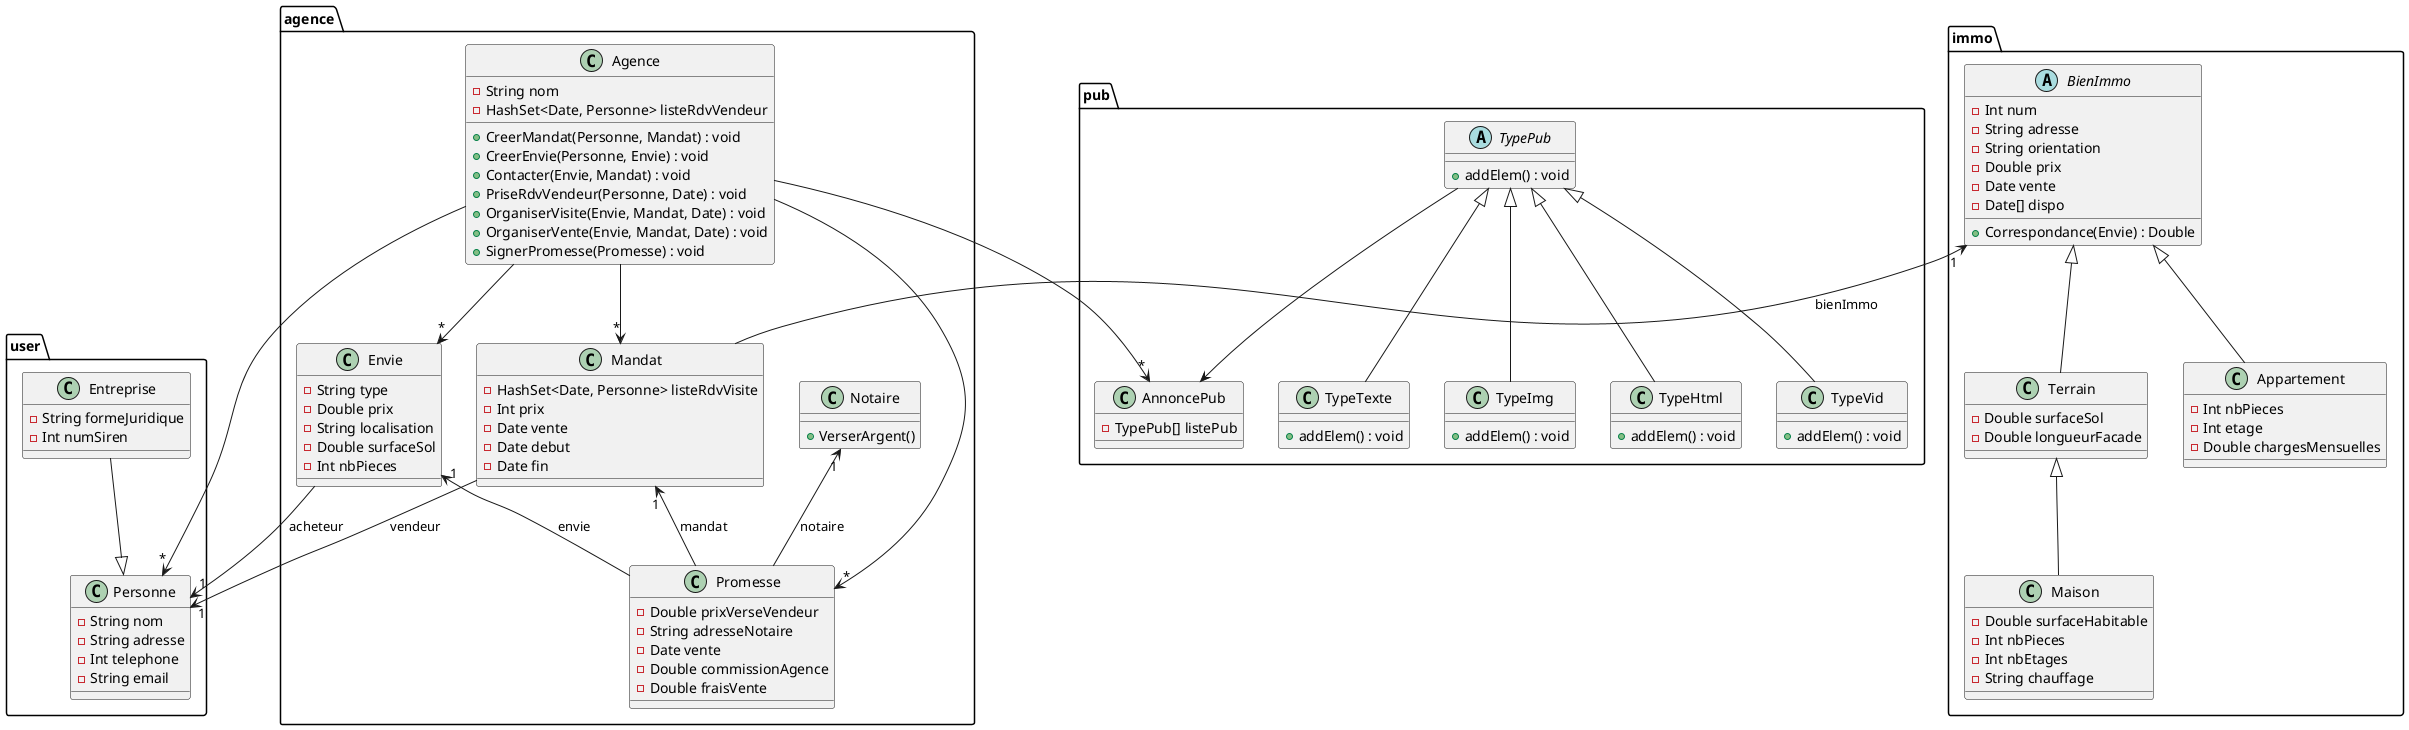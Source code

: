 
@startuml

package user {

  class Personne {
    -String nom
    -String adresse
    -Int telephone
    -String email
  }

  class Entreprise {
    -String formeJuridique
    -Int numSiren
  }

  Entreprise --|> Personne

}

package agence {

  class Agence {
    -String nom
    -HashSet<Date, Personne> listeRdvVendeur
    +CreerMandat(Personne, Mandat) : void
    +CreerEnvie(Personne, Envie) : void
    +Contacter(Envie, Mandat) : void
    +PriseRdvVendeur(Personne, Date) : void
    +OrganiserVisite(Envie, Mandat, Date) : void
    +OrganiserVente(Envie, Mandat, Date) : void
    +SignerPromesse(Promesse) : void
  }

  Personne "*"<-- Agence

  class Envie {
    -String type
    -Double prix
    -String localisation
    -Double surfaceSol
    -Int nbPieces
  }

  class Mandat {
    -HashSet<Date, Personne> listeRdvVisite
    -Int prix
    -Date vente
    -Date debut
    -Date fin
  }

  Agence -->"*" Mandat
  Agence -->"*" Envie

  Envie -->"1" Personne : "acheteur"
  Mandat -->"1" Personne : "vendeur"

  class Promesse {
    -Double prixVerseVendeur
    -String adresseNotaire
    -Date vente
    -Double commissionAgence
    -Double fraisVente
  }

  Agence -->"*" Promesse
  Mandat "1"<-- Promesse : "mandat"
  Envie "1"<-- Promesse : "envie"

  class Notaire {
    +VerserArgent()
  }

  Notaire "1"<-- Promesse : "notaire"

}

package pub {

  class AnnoncePub {
    -TypePub[] listePub
  }

  Agence -->"*" AnnoncePub

  abstract class TypePub {
    +addElem() : void
  }

  TypePub --> AnnoncePub

  class TypeTexte {
    +addElem() : void
  }

  class TypeHtml {
    +addElem() : void
  }

  class TypeImg {
    +addElem() : void
  }

  class TypeVid {
    +addElem() : void
  }

  TypeTexte -up-|> TypePub
  TypeHtml -up-|> TypePub
  TypeImg -up-|> TypePub
  TypeVid -up-|> TypePub

}

package immo {

  abstract class BienImmo {
    -Int num
    -String adresse
    -String orientation
    -Double prix
    -Date vente
    -Date[] dispo
    +Correspondance(Envie) : Double
  }

  class Terrain {
    -Double surfaceSol
    -Double longueurFacade
  }

  class Maison {
    -Double surfaceHabitable
    -Int nbPieces
    -Int nbEtages
    -String chauffage
  }

  class Appartement {
    -Int nbPieces
    -Int etage
    -Double chargesMensuelles
  }

  BienImmo "1"<-- Mandat : "bienImmo"

  Terrain -up-|> BienImmo
  Maison -up-|> Terrain
  Appartement -up-|> BienImmo

}

@enduml
